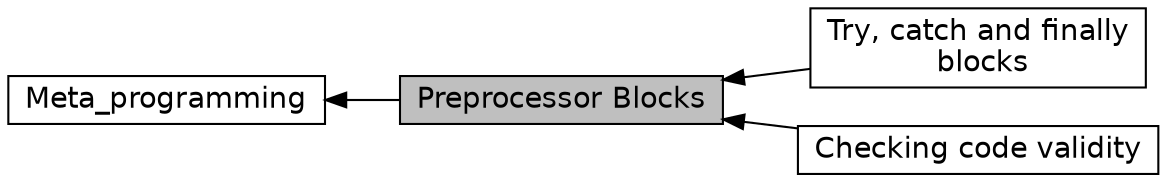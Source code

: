 digraph "Preprocessor Blocks"
{
  edge [fontname="Helvetica",fontsize="14",labelfontname="Helvetica",labelfontsize="14"];
  node [fontname="Helvetica",fontsize="14",shape=box];
  rankdir=LR;
  Node1 [label="Preprocessor Blocks",height=0.2,width=0.4,color="black", fillcolor="grey75", style="filled", fontcolor="black",tooltip="This defines some macros that can be used to ensure that certain operations are always executed befor..."];
  Node4 [label="Try, catch and finally\l blocks",height=0.2,width=0.4,color="black", fillcolor="white", style="filled",URL="$group__try.html",tooltip=" "];
  Node2 [label="Meta_programming",height=0.2,width=0.4,color="black", fillcolor="white", style="filled",URL="$group__meta__programming.html",tooltip=" "];
  Node3 [label="Checking code validity",height=0.2,width=0.4,color="black", fillcolor="white", style="filled",URL="$group__validity.html",tooltip=" "];
  Node2->Node1 [shape=plaintext, dir="back", style="solid"];
  Node1->Node3 [shape=plaintext, dir="back", style="solid"];
  Node1->Node4 [shape=plaintext, dir="back", style="solid"];
}
